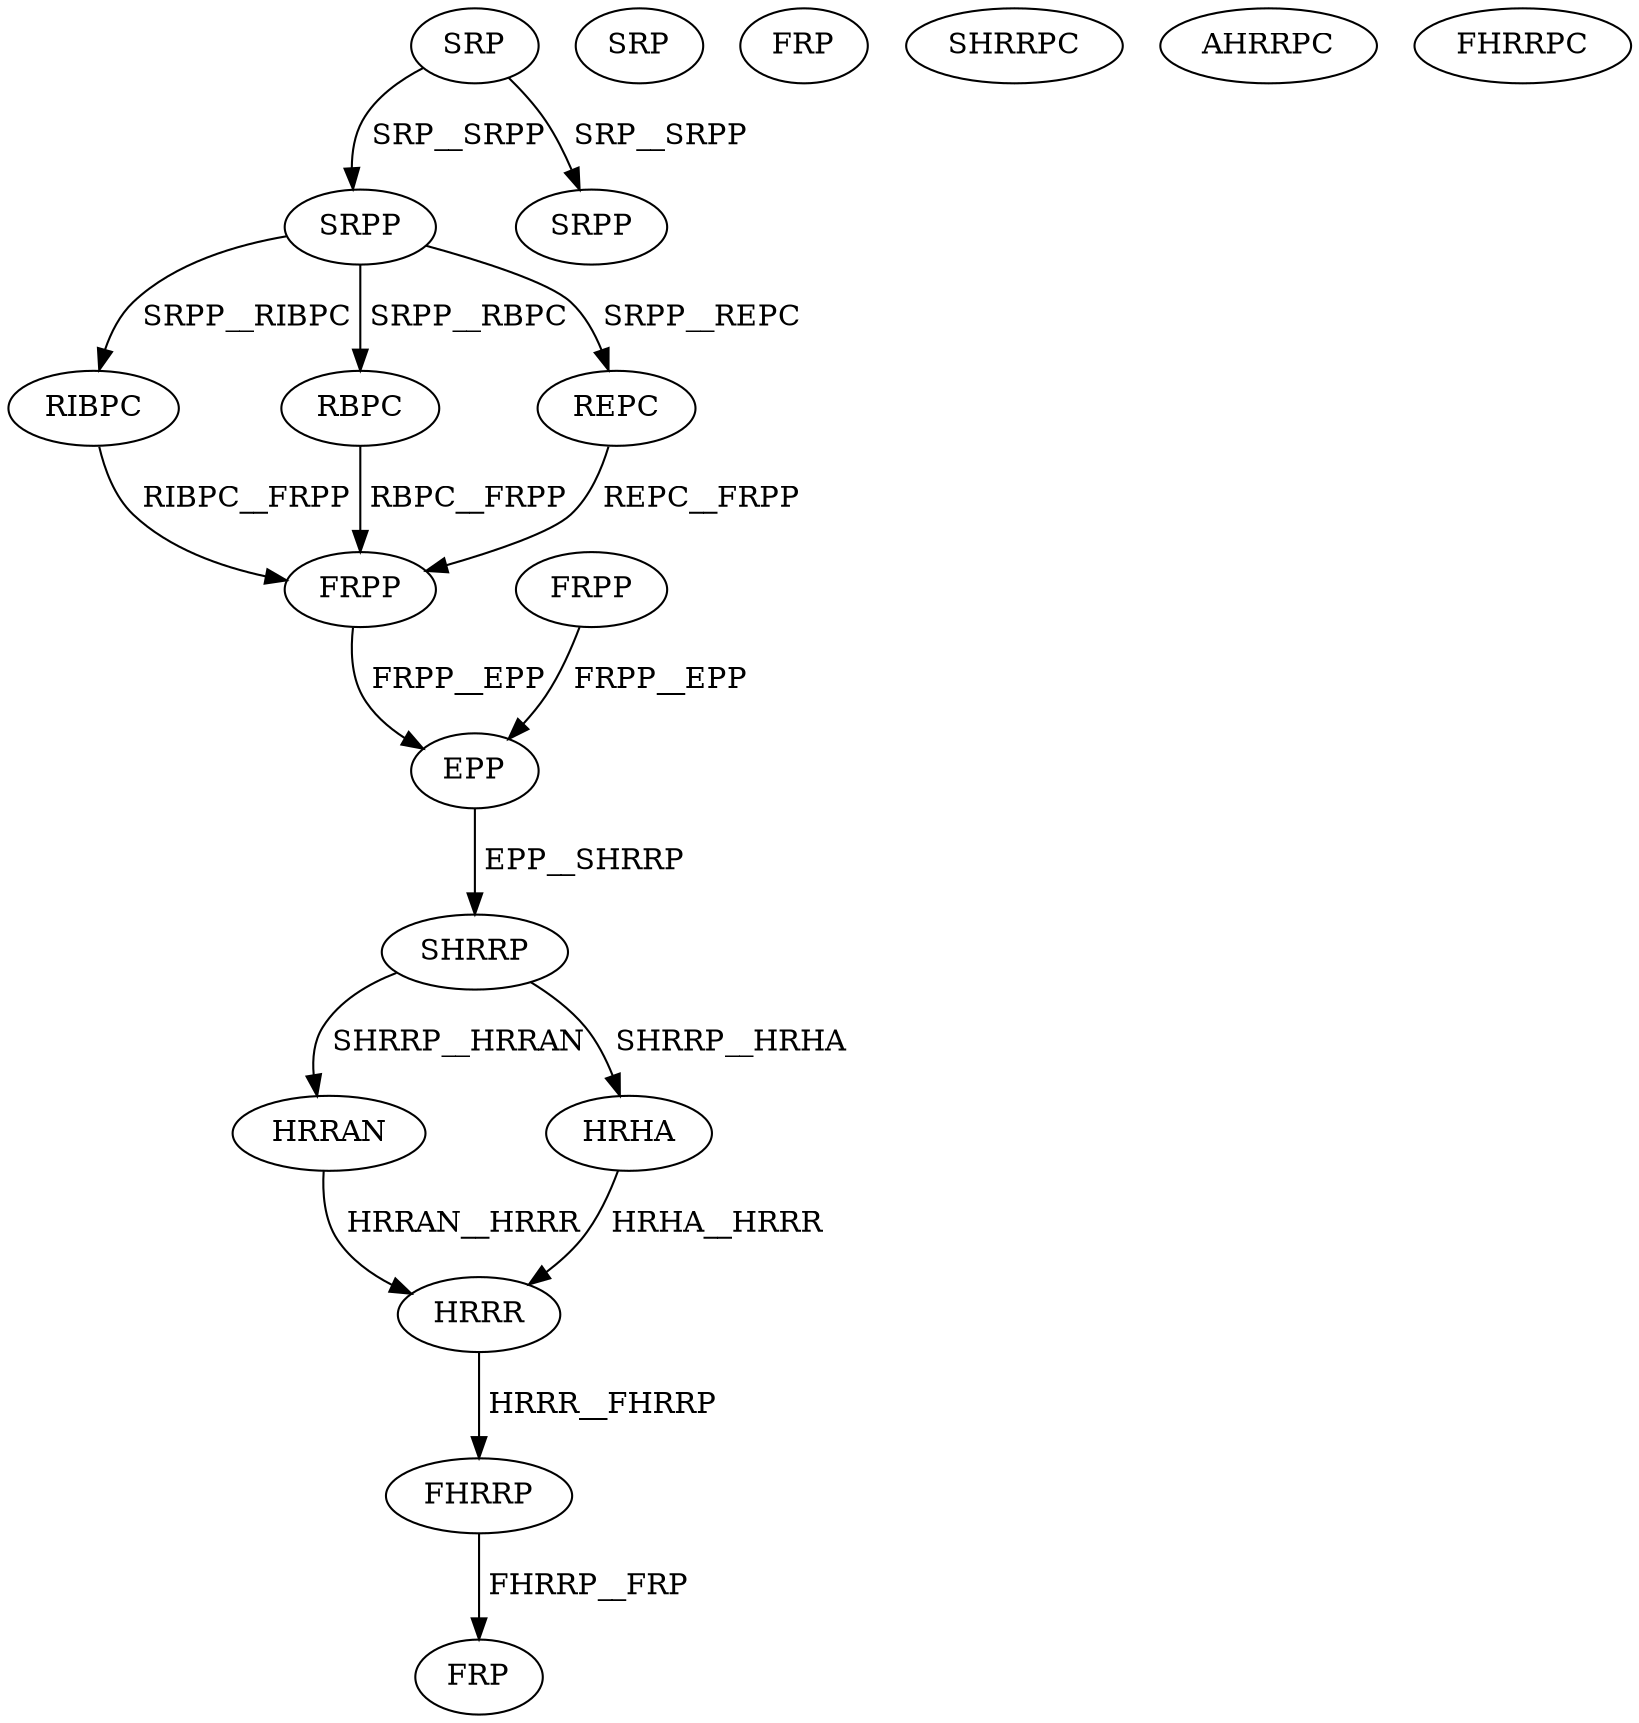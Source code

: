 digraph G { 
1 [label="SRP",color=black,fontcolor=black];
2 [label="SRPP",color=black,fontcolor=black];
3 [label="FRPP",color=black,fontcolor=black];
4 [label="RIBPC",color=black,fontcolor=black];
5 [label="RBPC",color=black,fontcolor=black];
6 [label="REPC",color=black,fontcolor=black];
7 [label="FRPP",color=black,fontcolor=black];
8 [label="SRPP",color=black,fontcolor=black];
9 [label="EPP",color=black,fontcolor=black];
10 [label="SHRRP",color=black,fontcolor=black];
11 [label="SRP",color=black,fontcolor=black];
12 [label="FRP",color=black,fontcolor=black];
13 [label="HRRAN",color=black,fontcolor=black];
14 [label="SHRRPC",color=black,fontcolor=black];
15 [label="HRHA",color=black,fontcolor=black];
16 [label="AHRRPC",color=black,fontcolor=black];
17 [label="FHRRPC",color=black,fontcolor=black];
18 [label="HRRR",color=black,fontcolor=black];
19 [label="FHRRP",color=black,fontcolor=black];
20 [label="FRP",color=black,fontcolor=black];
1->2[label=" SRP__SRPP",color=black,fontcolor=black];
1->8[label=" SRP__SRPP",color=black,fontcolor=black];
2->4[label=" SRPP__RIBPC",color=black,fontcolor=black];
2->5[label=" SRPP__RBPC",color=black,fontcolor=black];
2->6[label=" SRPP__REPC",color=black,fontcolor=black];
3->9[label=" FRPP__EPP",color=black,fontcolor=black];
4->7[label=" RIBPC__FRPP",color=black,fontcolor=black];
5->7[label=" RBPC__FRPP",color=black,fontcolor=black];
6->7[label=" REPC__FRPP",color=black,fontcolor=black];
7->9[label=" FRPP__EPP",color=black,fontcolor=black];
9->10[label=" EPP__SHRRP",color=black,fontcolor=black];
10->13[label=" SHRRP__HRRAN",color=black,fontcolor=black];
10->15[label=" SHRRP__HRHA",color=black,fontcolor=black];
13->18[label=" HRRAN__HRRR",color=black,fontcolor=black];
15->18[label=" HRHA__HRRR",color=black,fontcolor=black];
18->19[label=" HRRR__FHRRP",color=black,fontcolor=black];
19->20[label=" FHRRP__FRP",color=black,fontcolor=black];
}
